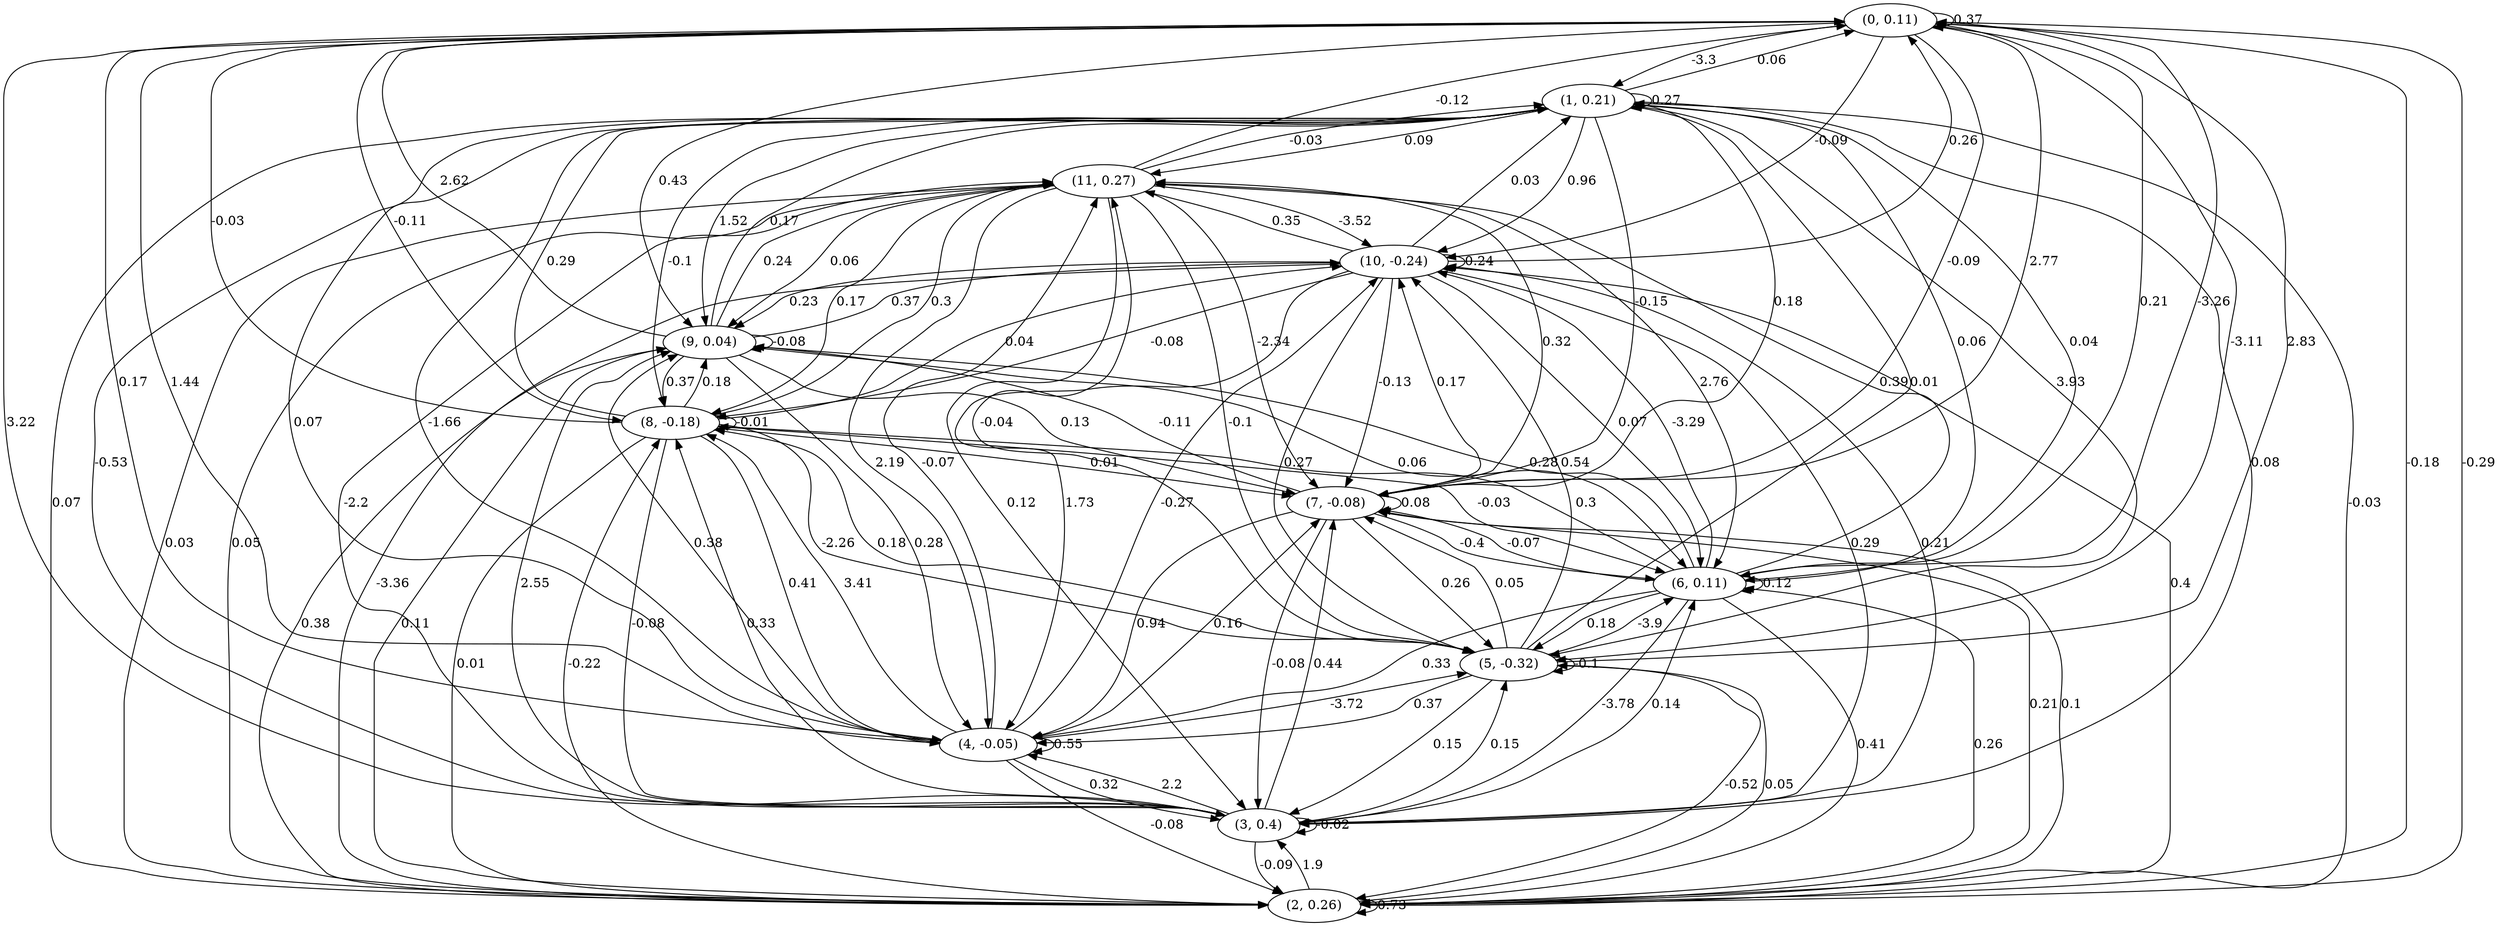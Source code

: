digraph {
    0 [ label = "(0, 0.11)" ]
    1 [ label = "(1, 0.21)" ]
    2 [ label = "(2, 0.26)" ]
    3 [ label = "(3, 0.4)" ]
    4 [ label = "(4, -0.05)" ]
    5 [ label = "(5, -0.32)" ]
    6 [ label = "(6, 0.11)" ]
    7 [ label = "(7, -0.08)" ]
    8 [ label = "(8, -0.18)" ]
    9 [ label = "(9, 0.04)" ]
    10 [ label = "(10, -0.24)" ]
    11 [ label = "(11, 0.27)" ]
    0 -> 0 [ label = "0.37" ]
    1 -> 1 [ label = "0.27" ]
    2 -> 2 [ label = "0.73" ]
    3 -> 3 [ label = "-0.02" ]
    4 -> 4 [ label = "0.55" ]
    5 -> 5 [ label = "-0.1" ]
    6 -> 6 [ label = "0.12" ]
    7 -> 7 [ label = "0.08" ]
    8 -> 8 [ label = "-0.01" ]
    9 -> 9 [ label = "-0.08" ]
    10 -> 10 [ label = "0.24" ]
    1 -> 0 [ label = "0.06" ]
    2 -> 0 [ label = "-0.29" ]
    3 -> 0 [ label = "3.22" ]
    4 -> 0 [ label = "0.17" ]
    5 -> 0 [ label = "2.83" ]
    6 -> 0 [ label = "-3.26" ]
    7 -> 0 [ label = "2.77" ]
    8 -> 0 [ label = "-0.03" ]
    9 -> 0 [ label = "2.62" ]
    10 -> 0 [ label = "0.26" ]
    11 -> 0 [ label = "-0.12" ]
    0 -> 1 [ label = "-3.3" ]
    2 -> 1 [ label = "-0.03" ]
    3 -> 1 [ label = "-0.53" ]
    4 -> 1 [ label = "-1.66" ]
    5 -> 1 [ label = "0.01" ]
    6 -> 1 [ label = "0.06" ]
    7 -> 1 [ label = "0.18" ]
    8 -> 1 [ label = "0.29" ]
    9 -> 1 [ label = "0.17" ]
    10 -> 1 [ label = "0.03" ]
    11 -> 1 [ label = "-0.03" ]
    0 -> 2 [ label = "-0.18" ]
    1 -> 2 [ label = "0.07" ]
    3 -> 2 [ label = "-0.09" ]
    4 -> 2 [ label = "-0.08" ]
    5 -> 2 [ label = "-0.52" ]
    6 -> 2 [ label = "0.41" ]
    7 -> 2 [ label = "0.21" ]
    8 -> 2 [ label = "0.01" ]
    9 -> 2 [ label = "0.38" ]
    10 -> 2 [ label = "-3.36" ]
    11 -> 2 [ label = "0.03" ]
    1 -> 3 [ label = "0.08" ]
    2 -> 3 [ label = "1.9" ]
    4 -> 3 [ label = "0.32" ]
    5 -> 3 [ label = "0.15" ]
    6 -> 3 [ label = "-3.78" ]
    7 -> 3 [ label = "-0.08" ]
    8 -> 3 [ label = "-0.08" ]
    10 -> 3 [ label = "0.29" ]
    11 -> 3 [ label = "0.12" ]
    0 -> 4 [ label = "1.44" ]
    1 -> 4 [ label = "0.07" ]
    3 -> 4 [ label = "2.2" ]
    5 -> 4 [ label = "0.37" ]
    6 -> 4 [ label = "0.33" ]
    7 -> 4 [ label = "0.94" ]
    8 -> 4 [ label = "0.41" ]
    9 -> 4 [ label = "0.28" ]
    10 -> 4 [ label = "1.73" ]
    11 -> 4 [ label = "2.19" ]
    0 -> 5 [ label = "-3.11" ]
    1 -> 5 [ label = "3.93" ]
    2 -> 5 [ label = "0.05" ]
    3 -> 5 [ label = "0.15" ]
    4 -> 5 [ label = "-3.72" ]
    6 -> 5 [ label = "0.18" ]
    7 -> 5 [ label = "0.26" ]
    8 -> 5 [ label = "-2.26" ]
    10 -> 5 [ label = "0.27" ]
    11 -> 5 [ label = "-0.1" ]
    0 -> 6 [ label = "0.21" ]
    1 -> 6 [ label = "0.04" ]
    2 -> 6 [ label = "0.26" ]
    3 -> 6 [ label = "0.14" ]
    5 -> 6 [ label = "-3.9" ]
    7 -> 6 [ label = "-0.4" ]
    8 -> 6 [ label = "-0.03" ]
    9 -> 6 [ label = "0.06" ]
    10 -> 6 [ label = "0.07" ]
    11 -> 6 [ label = "2.76" ]
    0 -> 7 [ label = "-0.09" ]
    1 -> 7 [ label = "-0.15" ]
    2 -> 7 [ label = "0.1" ]
    3 -> 7 [ label = "0.44" ]
    4 -> 7 [ label = "0.16" ]
    5 -> 7 [ label = "0.05" ]
    6 -> 7 [ label = "-0.07" ]
    8 -> 7 [ label = "0.01" ]
    9 -> 7 [ label = "0.13" ]
    10 -> 7 [ label = "-0.13" ]
    11 -> 7 [ label = "-2.34" ]
    0 -> 8 [ label = "-0.11" ]
    1 -> 8 [ label = "-0.1" ]
    2 -> 8 [ label = "-0.22" ]
    3 -> 8 [ label = "0.33" ]
    4 -> 8 [ label = "3.41" ]
    5 -> 8 [ label = "0.18" ]
    6 -> 8 [ label = "0.3" ]
    9 -> 8 [ label = "0.37" ]
    10 -> 8 [ label = "-0.08" ]
    11 -> 8 [ label = "0.17" ]
    0 -> 9 [ label = "0.43" ]
    1 -> 9 [ label = "1.52" ]
    2 -> 9 [ label = "0.11" ]
    3 -> 9 [ label = "2.55" ]
    4 -> 9 [ label = "0.38" ]
    6 -> 9 [ label = "0.28" ]
    7 -> 9 [ label = "-0.11" ]
    8 -> 9 [ label = "0.18" ]
    10 -> 9 [ label = "0.23" ]
    11 -> 9 [ label = "0.06" ]
    0 -> 10 [ label = "-0.09" ]
    1 -> 10 [ label = "0.96" ]
    2 -> 10 [ label = "0.4" ]
    3 -> 10 [ label = "0.21" ]
    4 -> 10 [ label = "-0.27" ]
    5 -> 10 [ label = "0.54" ]
    6 -> 10 [ label = "-3.29" ]
    7 -> 10 [ label = "0.17" ]
    8 -> 10 [ label = "0.04" ]
    9 -> 10 [ label = "0.37" ]
    11 -> 10 [ label = "-3.52" ]
    1 -> 11 [ label = "0.09" ]
    2 -> 11 [ label = "0.05" ]
    3 -> 11 [ label = "-2.2" ]
    4 -> 11 [ label = "-0.07" ]
    5 -> 11 [ label = "-0.04" ]
    6 -> 11 [ label = "0.39" ]
    7 -> 11 [ label = "0.32" ]
    8 -> 11 [ label = "0.3" ]
    9 -> 11 [ label = "0.24" ]
    10 -> 11 [ label = "0.35" ]
}

